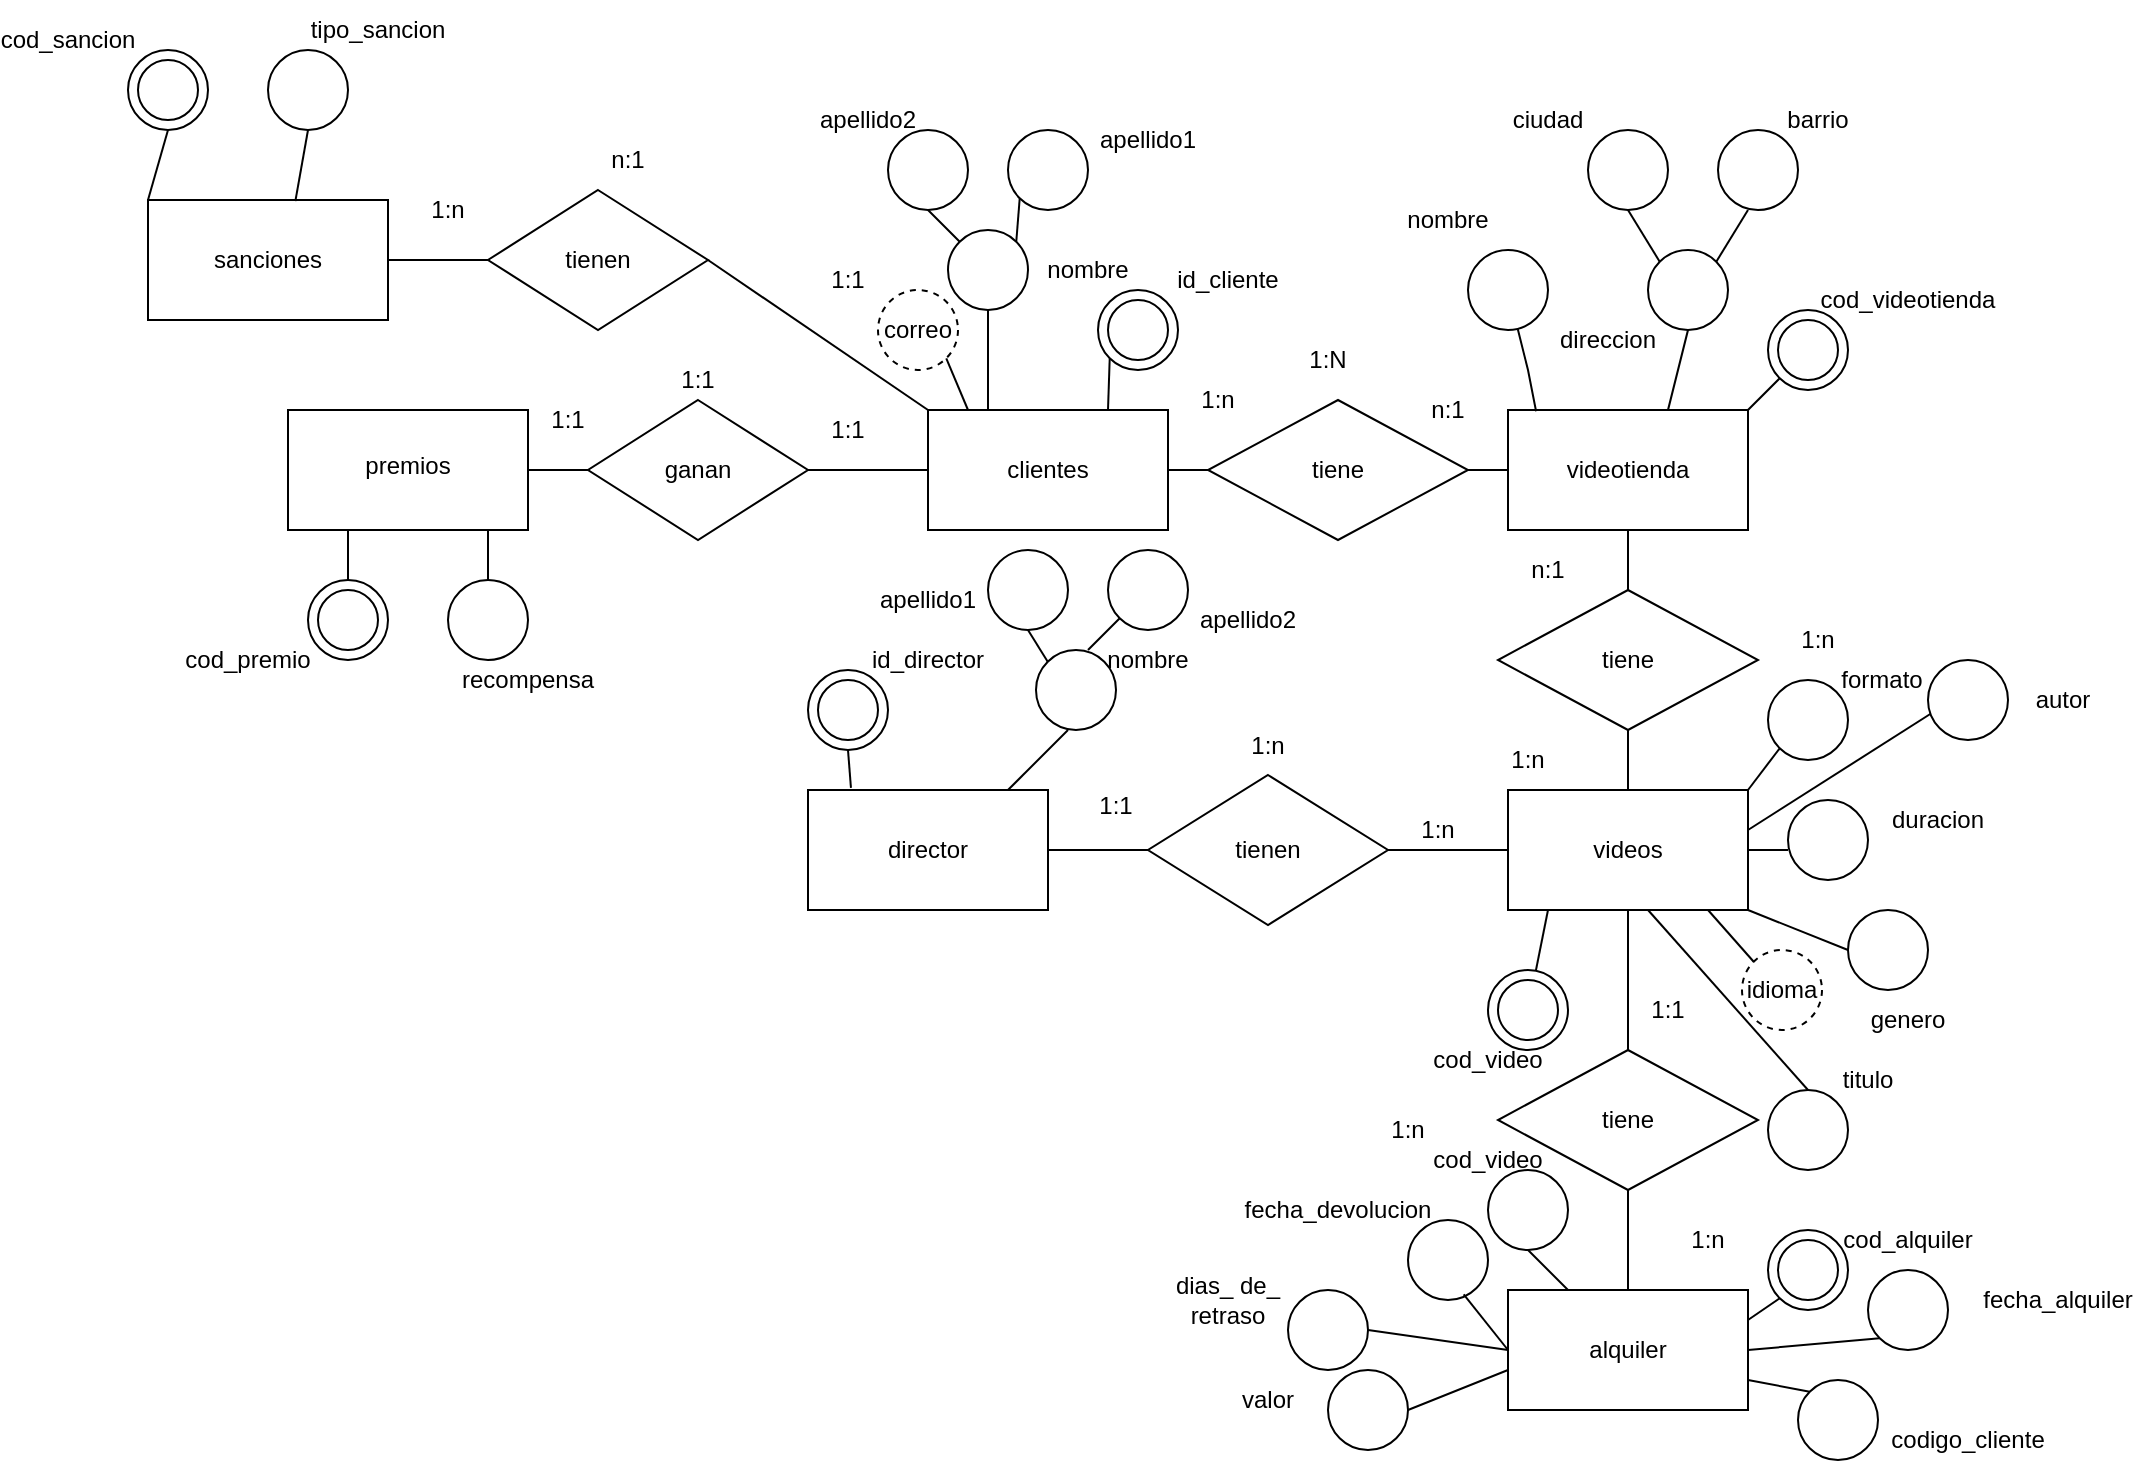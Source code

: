 <mxfile version="22.0.3" type="device">
  <diagram name="Página-1" id="fTMNvdUvspGTTnokr2T0">
    <mxGraphModel dx="2181" dy="1774" grid="1" gridSize="10" guides="1" tooltips="1" connect="1" arrows="1" fold="1" page="1" pageScale="1" pageWidth="827" pageHeight="1169" math="0" shadow="0">
      <root>
        <mxCell id="0" />
        <mxCell id="1" parent="0" />
        <mxCell id="gWQ9pFrVbMcTiNxRyh6u-1" value="" style="rounded=0;whiteSpace=wrap;html=1;" parent="1" vertex="1">
          <mxGeometry x="320" y="200" width="120" height="60" as="geometry" />
        </mxCell>
        <mxCell id="gWQ9pFrVbMcTiNxRyh6u-2" value="clientes" style="text;html=1;strokeColor=none;fillColor=none;align=center;verticalAlign=middle;whiteSpace=wrap;rounded=0;" parent="1" vertex="1">
          <mxGeometry x="350" y="215" width="60" height="30" as="geometry" />
        </mxCell>
        <mxCell id="gWQ9pFrVbMcTiNxRyh6u-3" value="" style="ellipse;whiteSpace=wrap;html=1;aspect=fixed;" parent="1" vertex="1">
          <mxGeometry x="330" y="110" width="40" height="40" as="geometry" />
        </mxCell>
        <mxCell id="gWQ9pFrVbMcTiNxRyh6u-4" value="" style="ellipse;whiteSpace=wrap;html=1;aspect=fixed;" parent="1" vertex="1">
          <mxGeometry x="300" y="60" width="40" height="40" as="geometry" />
        </mxCell>
        <mxCell id="gWQ9pFrVbMcTiNxRyh6u-5" value="" style="ellipse;whiteSpace=wrap;html=1;aspect=fixed;" parent="1" vertex="1">
          <mxGeometry x="360" y="60" width="40" height="40" as="geometry" />
        </mxCell>
        <mxCell id="gWQ9pFrVbMcTiNxRyh6u-6" value="" style="endArrow=none;html=1;rounded=0;entryX=0.25;entryY=0;entryDx=0;entryDy=0;" parent="1" target="gWQ9pFrVbMcTiNxRyh6u-1" edge="1">
          <mxGeometry width="50" height="50" relative="1" as="geometry">
            <mxPoint x="350" y="150" as="sourcePoint" />
            <mxPoint x="270" y="110" as="targetPoint" />
          </mxGeometry>
        </mxCell>
        <mxCell id="gWQ9pFrVbMcTiNxRyh6u-7" value="" style="endArrow=none;html=1;rounded=0;entryX=0.5;entryY=1;entryDx=0;entryDy=0;exitX=0;exitY=0;exitDx=0;exitDy=0;" parent="1" source="gWQ9pFrVbMcTiNxRyh6u-3" target="gWQ9pFrVbMcTiNxRyh6u-4" edge="1">
          <mxGeometry width="50" height="50" relative="1" as="geometry">
            <mxPoint x="190" y="230" as="sourcePoint" />
            <mxPoint x="240" y="180" as="targetPoint" />
            <Array as="points">
              <mxPoint x="330" y="110" />
            </Array>
          </mxGeometry>
        </mxCell>
        <mxCell id="gWQ9pFrVbMcTiNxRyh6u-8" value="" style="endArrow=none;html=1;rounded=0;exitX=1;exitY=0;exitDx=0;exitDy=0;entryX=0;entryY=1;entryDx=0;entryDy=0;" parent="1" source="gWQ9pFrVbMcTiNxRyh6u-3" target="gWQ9pFrVbMcTiNxRyh6u-5" edge="1">
          <mxGeometry width="50" height="50" relative="1" as="geometry">
            <mxPoint x="410" y="110" as="sourcePoint" />
            <mxPoint x="460" y="60" as="targetPoint" />
          </mxGeometry>
        </mxCell>
        <mxCell id="gWQ9pFrVbMcTiNxRyh6u-11" value="nombre" style="text;html=1;strokeColor=none;fillColor=none;align=center;verticalAlign=middle;whiteSpace=wrap;rounded=0;" parent="1" vertex="1">
          <mxGeometry x="370" y="115" width="60" height="30" as="geometry" />
        </mxCell>
        <mxCell id="gWQ9pFrVbMcTiNxRyh6u-12" value="apellido1" style="text;html=1;strokeColor=none;fillColor=none;align=center;verticalAlign=middle;whiteSpace=wrap;rounded=0;" parent="1" vertex="1">
          <mxGeometry x="400" y="50" width="60" height="30" as="geometry" />
        </mxCell>
        <mxCell id="gWQ9pFrVbMcTiNxRyh6u-13" value="apellido2" style="text;html=1;strokeColor=none;fillColor=none;align=center;verticalAlign=middle;whiteSpace=wrap;rounded=0;" parent="1" vertex="1">
          <mxGeometry x="260" y="40" width="60" height="30" as="geometry" />
        </mxCell>
        <mxCell id="gWQ9pFrVbMcTiNxRyh6u-14" value="" style="rounded=0;whiteSpace=wrap;html=1;" parent="1" vertex="1">
          <mxGeometry x="610" y="200" width="120" height="60" as="geometry" />
        </mxCell>
        <mxCell id="gWQ9pFrVbMcTiNxRyh6u-15" value="videotienda" style="text;html=1;strokeColor=none;fillColor=none;align=center;verticalAlign=middle;whiteSpace=wrap;rounded=0;" parent="1" vertex="1">
          <mxGeometry x="640" y="215" width="60" height="30" as="geometry" />
        </mxCell>
        <mxCell id="gWQ9pFrVbMcTiNxRyh6u-16" value="" style="endArrow=none;html=1;rounded=0;entryX=0;entryY=0.5;entryDx=0;entryDy=0;" parent="1" target="gWQ9pFrVbMcTiNxRyh6u-14" edge="1">
          <mxGeometry width="50" height="50" relative="1" as="geometry">
            <mxPoint x="560" y="230" as="sourcePoint" />
            <mxPoint x="520" y="200" as="targetPoint" />
            <Array as="points">
              <mxPoint x="610" y="230" />
            </Array>
          </mxGeometry>
        </mxCell>
        <mxCell id="gWQ9pFrVbMcTiNxRyh6u-18" value="" style="ellipse;whiteSpace=wrap;html=1;aspect=fixed;" parent="1" vertex="1">
          <mxGeometry x="590" y="120" width="40" height="40" as="geometry" />
        </mxCell>
        <mxCell id="gWQ9pFrVbMcTiNxRyh6u-19" value="nombre" style="text;html=1;strokeColor=none;fillColor=none;align=center;verticalAlign=middle;whiteSpace=wrap;rounded=0;" parent="1" vertex="1">
          <mxGeometry x="550" y="90" width="60" height="30" as="geometry" />
        </mxCell>
        <mxCell id="gWQ9pFrVbMcTiNxRyh6u-20" value="" style="endArrow=none;html=1;rounded=0;exitX=0.117;exitY=0.01;exitDx=0;exitDy=0;exitPerimeter=0;" parent="1" source="gWQ9pFrVbMcTiNxRyh6u-14" target="gWQ9pFrVbMcTiNxRyh6u-18" edge="1">
          <mxGeometry width="50" height="50" relative="1" as="geometry">
            <mxPoint x="550" y="200" as="sourcePoint" />
            <mxPoint x="550" y="170" as="targetPoint" />
            <Array as="points">
              <mxPoint x="620" y="180" />
            </Array>
          </mxGeometry>
        </mxCell>
        <mxCell id="gWQ9pFrVbMcTiNxRyh6u-21" value="" style="ellipse;whiteSpace=wrap;html=1;aspect=fixed;" parent="1" vertex="1">
          <mxGeometry x="680" y="120" width="40" height="40" as="geometry" />
        </mxCell>
        <mxCell id="gWQ9pFrVbMcTiNxRyh6u-59" value="" style="ellipse;whiteSpace=wrap;html=1;aspect=fixed;" parent="1" vertex="1">
          <mxGeometry x="715" y="60" width="40" height="40" as="geometry" />
        </mxCell>
        <mxCell id="gWQ9pFrVbMcTiNxRyh6u-60" value="" style="ellipse;whiteSpace=wrap;html=1;aspect=fixed;" parent="1" vertex="1">
          <mxGeometry x="650" y="60" width="40" height="40" as="geometry" />
        </mxCell>
        <mxCell id="gWQ9pFrVbMcTiNxRyh6u-62" value="" style="endArrow=none;html=1;rounded=0;entryX=0.5;entryY=1;entryDx=0;entryDy=0;" parent="1" target="gWQ9pFrVbMcTiNxRyh6u-21" edge="1">
          <mxGeometry width="50" height="50" relative="1" as="geometry">
            <mxPoint x="690" y="200" as="sourcePoint" />
            <mxPoint x="670" y="150" as="targetPoint" />
            <Array as="points">
              <mxPoint x="690" y="200" />
            </Array>
          </mxGeometry>
        </mxCell>
        <mxCell id="gWQ9pFrVbMcTiNxRyh6u-66" value="" style="endArrow=none;html=1;rounded=0;entryX=0.375;entryY=1;entryDx=0;entryDy=0;exitX=1;exitY=0;exitDx=0;exitDy=0;entryPerimeter=0;" parent="1" source="gWQ9pFrVbMcTiNxRyh6u-21" target="gWQ9pFrVbMcTiNxRyh6u-59" edge="1">
          <mxGeometry width="50" height="50" relative="1" as="geometry">
            <mxPoint x="630" y="140" as="sourcePoint" />
            <mxPoint x="680" y="90" as="targetPoint" />
          </mxGeometry>
        </mxCell>
        <mxCell id="gWQ9pFrVbMcTiNxRyh6u-72" value="direccion" style="text;html=1;strokeColor=none;fillColor=none;align=center;verticalAlign=middle;whiteSpace=wrap;rounded=0;" parent="1" vertex="1">
          <mxGeometry x="630" y="150" width="60" height="30" as="geometry" />
        </mxCell>
        <mxCell id="gWQ9pFrVbMcTiNxRyh6u-73" value="barrio" style="text;html=1;strokeColor=none;fillColor=none;align=center;verticalAlign=middle;whiteSpace=wrap;rounded=0;" parent="1" vertex="1">
          <mxGeometry x="735" y="40" width="60" height="30" as="geometry" />
        </mxCell>
        <mxCell id="gWQ9pFrVbMcTiNxRyh6u-74" value="ciudad" style="text;html=1;strokeColor=none;fillColor=none;align=center;verticalAlign=middle;whiteSpace=wrap;rounded=0;" parent="1" vertex="1">
          <mxGeometry x="600" y="40" width="60" height="30" as="geometry" />
        </mxCell>
        <mxCell id="gWQ9pFrVbMcTiNxRyh6u-75" value="" style="rhombus;whiteSpace=wrap;html=1;" parent="1" vertex="1">
          <mxGeometry x="605" y="290" width="130" height="70" as="geometry" />
        </mxCell>
        <mxCell id="gWQ9pFrVbMcTiNxRyh6u-76" value="" style="rhombus;whiteSpace=wrap;html=1;" parent="1" vertex="1">
          <mxGeometry x="460" y="195" width="130" height="70" as="geometry" />
        </mxCell>
        <mxCell id="gWQ9pFrVbMcTiNxRyh6u-77" value="" style="endArrow=none;html=1;rounded=0;exitX=1;exitY=0.5;exitDx=0;exitDy=0;" parent="1" source="gWQ9pFrVbMcTiNxRyh6u-1" edge="1">
          <mxGeometry width="50" height="50" relative="1" as="geometry">
            <mxPoint x="410" y="280" as="sourcePoint" />
            <mxPoint x="460" y="230" as="targetPoint" />
          </mxGeometry>
        </mxCell>
        <mxCell id="gWQ9pFrVbMcTiNxRyh6u-78" value="tiene" style="text;html=1;strokeColor=none;fillColor=none;align=center;verticalAlign=middle;whiteSpace=wrap;rounded=0;" parent="1" vertex="1">
          <mxGeometry x="495" y="215" width="60" height="30" as="geometry" />
        </mxCell>
        <mxCell id="gWQ9pFrVbMcTiNxRyh6u-79" value="" style="endArrow=none;html=1;rounded=0;entryX=0.5;entryY=1;entryDx=0;entryDy=0;exitX=0.5;exitY=0;exitDx=0;exitDy=0;" parent="1" source="gWQ9pFrVbMcTiNxRyh6u-75" target="gWQ9pFrVbMcTiNxRyh6u-14" edge="1">
          <mxGeometry width="50" height="50" relative="1" as="geometry">
            <mxPoint x="600" y="310" as="sourcePoint" />
            <mxPoint x="650" y="260" as="targetPoint" />
          </mxGeometry>
        </mxCell>
        <mxCell id="gWQ9pFrVbMcTiNxRyh6u-80" value="tiene" style="text;html=1;strokeColor=none;fillColor=none;align=center;verticalAlign=middle;whiteSpace=wrap;rounded=0;" parent="1" vertex="1">
          <mxGeometry x="640" y="310" width="60" height="30" as="geometry" />
        </mxCell>
        <mxCell id="gWQ9pFrVbMcTiNxRyh6u-81" value="" style="rounded=0;whiteSpace=wrap;html=1;" parent="1" vertex="1">
          <mxGeometry x="610" y="390" width="120" height="60" as="geometry" />
        </mxCell>
        <mxCell id="gWQ9pFrVbMcTiNxRyh6u-82" value="" style="endArrow=none;html=1;rounded=0;exitX=0.5;exitY=0;exitDx=0;exitDy=0;" parent="1" source="gWQ9pFrVbMcTiNxRyh6u-81" edge="1">
          <mxGeometry width="50" height="50" relative="1" as="geometry">
            <mxPoint x="620" y="410" as="sourcePoint" />
            <mxPoint x="670" y="360" as="targetPoint" />
          </mxGeometry>
        </mxCell>
        <mxCell id="gWQ9pFrVbMcTiNxRyh6u-83" value="videos" style="text;html=1;strokeColor=none;fillColor=none;align=center;verticalAlign=middle;whiteSpace=wrap;rounded=0;" parent="1" vertex="1">
          <mxGeometry x="640" y="405" width="60" height="30" as="geometry" />
        </mxCell>
        <mxCell id="gWQ9pFrVbMcTiNxRyh6u-84" value="" style="ellipse;whiteSpace=wrap;html=1;aspect=fixed;" parent="1" vertex="1">
          <mxGeometry x="600" y="480" width="40" height="40" as="geometry" />
        </mxCell>
        <mxCell id="gWQ9pFrVbMcTiNxRyh6u-85" value="" style="endArrow=none;html=1;rounded=0;" parent="1" source="gWQ9pFrVbMcTiNxRyh6u-84" edge="1">
          <mxGeometry width="50" height="50" relative="1" as="geometry">
            <mxPoint x="580" y="500" as="sourcePoint" />
            <mxPoint x="630" y="450" as="targetPoint" />
          </mxGeometry>
        </mxCell>
        <mxCell id="gWQ9pFrVbMcTiNxRyh6u-86" value="" style="ellipse;whiteSpace=wrap;html=1;aspect=fixed;" parent="1" vertex="1">
          <mxGeometry x="605" y="485" width="30" height="30" as="geometry" />
        </mxCell>
        <mxCell id="gWQ9pFrVbMcTiNxRyh6u-87" value="cod_video" style="text;html=1;strokeColor=none;fillColor=none;align=center;verticalAlign=middle;whiteSpace=wrap;rounded=0;" parent="1" vertex="1">
          <mxGeometry x="570" y="510" width="60" height="30" as="geometry" />
        </mxCell>
        <mxCell id="gWQ9pFrVbMcTiNxRyh6u-88" value="" style="ellipse;whiteSpace=wrap;html=1;aspect=fixed;" parent="1" vertex="1">
          <mxGeometry x="740" y="540" width="40" height="40" as="geometry" />
        </mxCell>
        <mxCell id="gWQ9pFrVbMcTiNxRyh6u-89" value="" style="endArrow=none;html=1;rounded=0;exitX=0.5;exitY=0;exitDx=0;exitDy=0;" parent="1" source="gWQ9pFrVbMcTiNxRyh6u-88" edge="1">
          <mxGeometry width="50" height="50" relative="1" as="geometry">
            <mxPoint x="630" y="500" as="sourcePoint" />
            <mxPoint x="680" y="450" as="targetPoint" />
          </mxGeometry>
        </mxCell>
        <mxCell id="gWQ9pFrVbMcTiNxRyh6u-90" value="titulo" style="text;html=1;strokeColor=none;fillColor=none;align=center;verticalAlign=middle;whiteSpace=wrap;rounded=0;" parent="1" vertex="1">
          <mxGeometry x="760" y="520" width="60" height="30" as="geometry" />
        </mxCell>
        <mxCell id="gWQ9pFrVbMcTiNxRyh6u-92" value="idioma" style="ellipse;whiteSpace=wrap;html=1;align=center;dashed=1;" parent="1" vertex="1">
          <mxGeometry x="727" y="470" width="40" height="40" as="geometry" />
        </mxCell>
        <mxCell id="gWQ9pFrVbMcTiNxRyh6u-93" value="" style="endArrow=none;html=1;rounded=0;exitX=0;exitY=0;exitDx=0;exitDy=0;" parent="1" source="gWQ9pFrVbMcTiNxRyh6u-92" edge="1">
          <mxGeometry width="50" height="50" relative="1" as="geometry">
            <mxPoint x="660" y="500" as="sourcePoint" />
            <mxPoint x="710" y="450" as="targetPoint" />
          </mxGeometry>
        </mxCell>
        <mxCell id="gWQ9pFrVbMcTiNxRyh6u-94" value="" style="ellipse;whiteSpace=wrap;html=1;aspect=fixed;" parent="1" vertex="1">
          <mxGeometry x="750" y="395" width="40" height="40" as="geometry" />
        </mxCell>
        <mxCell id="gWQ9pFrVbMcTiNxRyh6u-95" value="" style="endArrow=none;html=1;rounded=0;exitX=1;exitY=0.5;exitDx=0;exitDy=0;" parent="1" source="gWQ9pFrVbMcTiNxRyh6u-81" edge="1">
          <mxGeometry width="50" height="50" relative="1" as="geometry">
            <mxPoint x="700" y="470" as="sourcePoint" />
            <mxPoint x="750" y="420" as="targetPoint" />
          </mxGeometry>
        </mxCell>
        <mxCell id="gWQ9pFrVbMcTiNxRyh6u-96" value="duracion" style="text;html=1;strokeColor=none;fillColor=none;align=center;verticalAlign=middle;whiteSpace=wrap;rounded=0;" parent="1" vertex="1">
          <mxGeometry x="795" y="390" width="60" height="30" as="geometry" />
        </mxCell>
        <mxCell id="gWQ9pFrVbMcTiNxRyh6u-97" value="" style="ellipse;whiteSpace=wrap;html=1;aspect=fixed;" parent="1" vertex="1">
          <mxGeometry x="780" y="450" width="40" height="40" as="geometry" />
        </mxCell>
        <mxCell id="gWQ9pFrVbMcTiNxRyh6u-98" value="" style="endArrow=none;html=1;rounded=0;exitX=1;exitY=1;exitDx=0;exitDy=0;" parent="1" source="gWQ9pFrVbMcTiNxRyh6u-81" edge="1">
          <mxGeometry width="50" height="50" relative="1" as="geometry">
            <mxPoint x="730" y="520" as="sourcePoint" />
            <mxPoint x="780" y="470" as="targetPoint" />
          </mxGeometry>
        </mxCell>
        <mxCell id="gWQ9pFrVbMcTiNxRyh6u-99" value="genero" style="text;html=1;strokeColor=none;fillColor=none;align=center;verticalAlign=middle;whiteSpace=wrap;rounded=0;" parent="1" vertex="1">
          <mxGeometry x="780" y="490" width="60" height="30" as="geometry" />
        </mxCell>
        <mxCell id="gWQ9pFrVbMcTiNxRyh6u-100" value="" style="ellipse;whiteSpace=wrap;html=1;aspect=fixed;" parent="1" vertex="1">
          <mxGeometry x="740" y="335" width="40" height="40" as="geometry" />
        </mxCell>
        <mxCell id="gWQ9pFrVbMcTiNxRyh6u-101" value="" style="endArrow=none;html=1;rounded=0;exitX=1;exitY=0;exitDx=0;exitDy=0;entryX=0;entryY=1;entryDx=0;entryDy=0;" parent="1" source="gWQ9pFrVbMcTiNxRyh6u-81" target="gWQ9pFrVbMcTiNxRyh6u-100" edge="1">
          <mxGeometry width="50" height="50" relative="1" as="geometry">
            <mxPoint x="700" y="420" as="sourcePoint" />
            <mxPoint x="750" y="370" as="targetPoint" />
          </mxGeometry>
        </mxCell>
        <mxCell id="gWQ9pFrVbMcTiNxRyh6u-102" value="formato" style="text;html=1;strokeColor=none;fillColor=none;align=center;verticalAlign=middle;whiteSpace=wrap;rounded=0;" parent="1" vertex="1">
          <mxGeometry x="767" y="320" width="60" height="30" as="geometry" />
        </mxCell>
        <mxCell id="gWQ9pFrVbMcTiNxRyh6u-104" value="" style="rhombus;whiteSpace=wrap;html=1;" parent="1" vertex="1">
          <mxGeometry x="605" y="520" width="130" height="70" as="geometry" />
        </mxCell>
        <mxCell id="gWQ9pFrVbMcTiNxRyh6u-105" value="" style="endArrow=none;html=1;rounded=0;exitX=0.5;exitY=0;exitDx=0;exitDy=0;" parent="1" source="gWQ9pFrVbMcTiNxRyh6u-104" edge="1">
          <mxGeometry width="50" height="50" relative="1" as="geometry">
            <mxPoint x="620" y="500" as="sourcePoint" />
            <mxPoint x="670" y="450" as="targetPoint" />
          </mxGeometry>
        </mxCell>
        <mxCell id="gWQ9pFrVbMcTiNxRyh6u-106" value="tiene" style="text;html=1;strokeColor=none;fillColor=none;align=center;verticalAlign=middle;whiteSpace=wrap;rounded=0;" parent="1" vertex="1">
          <mxGeometry x="640" y="540" width="60" height="30" as="geometry" />
        </mxCell>
        <mxCell id="gWQ9pFrVbMcTiNxRyh6u-107" value="" style="rounded=0;whiteSpace=wrap;html=1;" parent="1" vertex="1">
          <mxGeometry x="610" y="640" width="120" height="60" as="geometry" />
        </mxCell>
        <mxCell id="gWQ9pFrVbMcTiNxRyh6u-108" value="" style="endArrow=none;html=1;rounded=0;" parent="1" source="gWQ9pFrVbMcTiNxRyh6u-107" edge="1">
          <mxGeometry width="50" height="50" relative="1" as="geometry">
            <mxPoint x="620" y="640" as="sourcePoint" />
            <mxPoint x="670" y="590" as="targetPoint" />
          </mxGeometry>
        </mxCell>
        <mxCell id="gWQ9pFrVbMcTiNxRyh6u-109" value="alquiler" style="text;html=1;strokeColor=none;fillColor=none;align=center;verticalAlign=middle;whiteSpace=wrap;rounded=0;" parent="1" vertex="1">
          <mxGeometry x="640" y="655" width="60" height="30" as="geometry" />
        </mxCell>
        <mxCell id="gWQ9pFrVbMcTiNxRyh6u-110" value="" style="ellipse;whiteSpace=wrap;html=1;aspect=fixed;" parent="1" vertex="1">
          <mxGeometry x="740" y="610" width="40" height="40" as="geometry" />
        </mxCell>
        <mxCell id="gWQ9pFrVbMcTiNxRyh6u-111" value="" style="ellipse;whiteSpace=wrap;html=1;aspect=fixed;" parent="1" vertex="1">
          <mxGeometry x="745" y="615" width="30" height="30" as="geometry" />
        </mxCell>
        <mxCell id="gWQ9pFrVbMcTiNxRyh6u-112" value="" style="endArrow=none;html=1;rounded=0;exitX=1;exitY=0.25;exitDx=0;exitDy=0;entryX=0;entryY=1;entryDx=0;entryDy=0;" parent="1" source="gWQ9pFrVbMcTiNxRyh6u-107" target="gWQ9pFrVbMcTiNxRyh6u-110" edge="1">
          <mxGeometry width="50" height="50" relative="1" as="geometry">
            <mxPoint x="700" y="700" as="sourcePoint" />
            <mxPoint x="750" y="650" as="targetPoint" />
          </mxGeometry>
        </mxCell>
        <mxCell id="gWQ9pFrVbMcTiNxRyh6u-113" value="cod_alquiler&lt;br&gt;" style="text;html=1;strokeColor=none;fillColor=none;align=center;verticalAlign=middle;whiteSpace=wrap;rounded=0;" parent="1" vertex="1">
          <mxGeometry x="780" y="600" width="60" height="30" as="geometry" />
        </mxCell>
        <mxCell id="gWQ9pFrVbMcTiNxRyh6u-114" value="" style="ellipse;whiteSpace=wrap;html=1;aspect=fixed;" parent="1" vertex="1">
          <mxGeometry x="755" y="685" width="40" height="40" as="geometry" />
        </mxCell>
        <mxCell id="gWQ9pFrVbMcTiNxRyh6u-115" value="" style="endArrow=none;html=1;rounded=0;exitX=1;exitY=0.75;exitDx=0;exitDy=0;entryX=0;entryY=0;entryDx=0;entryDy=0;" parent="1" source="gWQ9pFrVbMcTiNxRyh6u-107" target="gWQ9pFrVbMcTiNxRyh6u-114" edge="1">
          <mxGeometry width="50" height="50" relative="1" as="geometry">
            <mxPoint x="710" y="740" as="sourcePoint" />
            <mxPoint x="760" y="690" as="targetPoint" />
          </mxGeometry>
        </mxCell>
        <mxCell id="gWQ9pFrVbMcTiNxRyh6u-116" value="codigo_cliente" style="text;html=1;strokeColor=none;fillColor=none;align=center;verticalAlign=middle;whiteSpace=wrap;rounded=0;" parent="1" vertex="1">
          <mxGeometry x="810" y="700" width="60" height="30" as="geometry" />
        </mxCell>
        <mxCell id="gWQ9pFrVbMcTiNxRyh6u-117" value="" style="ellipse;whiteSpace=wrap;html=1;aspect=fixed;" parent="1" vertex="1">
          <mxGeometry x="600" y="580" width="40" height="40" as="geometry" />
        </mxCell>
        <mxCell id="gWQ9pFrVbMcTiNxRyh6u-118" value="" style="endArrow=none;html=1;rounded=0;entryX=0.5;entryY=1;entryDx=0;entryDy=0;exitX=0.25;exitY=0;exitDx=0;exitDy=0;" parent="1" source="gWQ9pFrVbMcTiNxRyh6u-107" target="gWQ9pFrVbMcTiNxRyh6u-117" edge="1">
          <mxGeometry width="50" height="50" relative="1" as="geometry">
            <mxPoint x="580" y="670" as="sourcePoint" />
            <mxPoint x="630" y="620" as="targetPoint" />
          </mxGeometry>
        </mxCell>
        <mxCell id="gWQ9pFrVbMcTiNxRyh6u-119" value="cod_video" style="text;html=1;strokeColor=none;fillColor=none;align=center;verticalAlign=middle;whiteSpace=wrap;rounded=0;" parent="1" vertex="1">
          <mxGeometry x="570" y="560" width="60" height="30" as="geometry" />
        </mxCell>
        <mxCell id="gWQ9pFrVbMcTiNxRyh6u-120" value="" style="ellipse;whiteSpace=wrap;html=1;aspect=fixed;" parent="1" vertex="1">
          <mxGeometry x="790" y="630" width="40" height="40" as="geometry" />
        </mxCell>
        <mxCell id="gWQ9pFrVbMcTiNxRyh6u-121" value="" style="endArrow=none;html=1;rounded=0;exitX=1;exitY=0.5;exitDx=0;exitDy=0;entryX=0;entryY=1;entryDx=0;entryDy=0;" parent="1" source="gWQ9pFrVbMcTiNxRyh6u-107" target="gWQ9pFrVbMcTiNxRyh6u-120" edge="1">
          <mxGeometry width="50" height="50" relative="1" as="geometry">
            <mxPoint x="810" y="700" as="sourcePoint" />
            <mxPoint x="860" y="650" as="targetPoint" />
          </mxGeometry>
        </mxCell>
        <mxCell id="gWQ9pFrVbMcTiNxRyh6u-122" value="fecha_alquiler" style="text;html=1;strokeColor=none;fillColor=none;align=center;verticalAlign=middle;whiteSpace=wrap;rounded=0;" parent="1" vertex="1">
          <mxGeometry x="855" y="630" width="60" height="30" as="geometry" />
        </mxCell>
        <mxCell id="gWQ9pFrVbMcTiNxRyh6u-123" value="" style="ellipse;whiteSpace=wrap;html=1;aspect=fixed;" parent="1" vertex="1">
          <mxGeometry x="560" y="605" width="40" height="40" as="geometry" />
        </mxCell>
        <mxCell id="gWQ9pFrVbMcTiNxRyh6u-124" value="" style="endArrow=none;html=1;rounded=0;entryX=0;entryY=0.5;entryDx=0;entryDy=0;exitX=0.696;exitY=0.931;exitDx=0;exitDy=0;exitPerimeter=0;" parent="1" source="gWQ9pFrVbMcTiNxRyh6u-123" target="gWQ9pFrVbMcTiNxRyh6u-107" edge="1">
          <mxGeometry width="50" height="50" relative="1" as="geometry">
            <mxPoint x="580" y="640" as="sourcePoint" />
            <mxPoint x="720" y="720" as="targetPoint" />
          </mxGeometry>
        </mxCell>
        <mxCell id="gWQ9pFrVbMcTiNxRyh6u-125" value="fecha_devolucion" style="text;html=1;strokeColor=none;fillColor=none;align=center;verticalAlign=middle;whiteSpace=wrap;rounded=0;" parent="1" vertex="1">
          <mxGeometry x="495" y="585" width="60" height="30" as="geometry" />
        </mxCell>
        <mxCell id="gWQ9pFrVbMcTiNxRyh6u-127" value="" style="ellipse;whiteSpace=wrap;html=1;aspect=fixed;" parent="1" vertex="1">
          <mxGeometry x="500" y="640" width="40" height="40" as="geometry" />
        </mxCell>
        <mxCell id="gWQ9pFrVbMcTiNxRyh6u-128" value="" style="ellipse;whiteSpace=wrap;html=1;aspect=fixed;" parent="1" vertex="1">
          <mxGeometry x="520" y="680" width="40" height="40" as="geometry" />
        </mxCell>
        <mxCell id="gWQ9pFrVbMcTiNxRyh6u-129" value="" style="endArrow=none;html=1;rounded=0;exitX=1;exitY=0.5;exitDx=0;exitDy=0;" parent="1" source="gWQ9pFrVbMcTiNxRyh6u-127" edge="1">
          <mxGeometry width="50" height="50" relative="1" as="geometry">
            <mxPoint x="560" y="720" as="sourcePoint" />
            <mxPoint x="610" y="670" as="targetPoint" />
          </mxGeometry>
        </mxCell>
        <mxCell id="gWQ9pFrVbMcTiNxRyh6u-130" value="" style="endArrow=none;html=1;rounded=0;exitX=1;exitY=0.5;exitDx=0;exitDy=0;" parent="1" source="gWQ9pFrVbMcTiNxRyh6u-128" edge="1">
          <mxGeometry width="50" height="50" relative="1" as="geometry">
            <mxPoint x="560" y="730" as="sourcePoint" />
            <mxPoint x="610" y="680" as="targetPoint" />
          </mxGeometry>
        </mxCell>
        <mxCell id="gWQ9pFrVbMcTiNxRyh6u-131" value="dias_ de_ retraso" style="text;html=1;strokeColor=none;fillColor=none;align=center;verticalAlign=middle;whiteSpace=wrap;rounded=0;" parent="1" vertex="1">
          <mxGeometry x="440" y="630" width="60" height="30" as="geometry" />
        </mxCell>
        <mxCell id="gWQ9pFrVbMcTiNxRyh6u-132" value="valor" style="text;html=1;strokeColor=none;fillColor=none;align=center;verticalAlign=middle;whiteSpace=wrap;rounded=0;" parent="1" vertex="1">
          <mxGeometry x="460" y="680" width="60" height="30" as="geometry" />
        </mxCell>
        <mxCell id="gWQ9pFrVbMcTiNxRyh6u-133" value="" style="endArrow=none;html=1;rounded=0;" parent="1" edge="1">
          <mxGeometry width="50" height="50" relative="1" as="geometry">
            <mxPoint x="550" y="420" as="sourcePoint" />
            <mxPoint x="610" y="420" as="targetPoint" />
          </mxGeometry>
        </mxCell>
        <mxCell id="gWQ9pFrVbMcTiNxRyh6u-134" value="" style="rhombus;whiteSpace=wrap;html=1;" parent="1" vertex="1">
          <mxGeometry x="430" y="382.5" width="120" height="75" as="geometry" />
        </mxCell>
        <mxCell id="gWQ9pFrVbMcTiNxRyh6u-135" value="tienen" style="text;html=1;strokeColor=none;fillColor=none;align=center;verticalAlign=middle;whiteSpace=wrap;rounded=0;" parent="1" vertex="1">
          <mxGeometry x="460" y="405" width="60" height="30" as="geometry" />
        </mxCell>
        <mxCell id="gWQ9pFrVbMcTiNxRyh6u-136" value="" style="endArrow=none;html=1;rounded=0;" parent="1" edge="1">
          <mxGeometry width="50" height="50" relative="1" as="geometry">
            <mxPoint x="380" y="420" as="sourcePoint" />
            <mxPoint x="430" y="420" as="targetPoint" />
          </mxGeometry>
        </mxCell>
        <mxCell id="gWQ9pFrVbMcTiNxRyh6u-137" value="" style="rounded=0;whiteSpace=wrap;html=1;" parent="1" vertex="1">
          <mxGeometry x="260" y="390" width="120" height="60" as="geometry" />
        </mxCell>
        <mxCell id="gWQ9pFrVbMcTiNxRyh6u-138" value="director" style="text;html=1;strokeColor=none;fillColor=none;align=center;verticalAlign=middle;whiteSpace=wrap;rounded=0;" parent="1" vertex="1">
          <mxGeometry x="290" y="405" width="60" height="30" as="geometry" />
        </mxCell>
        <mxCell id="gWQ9pFrVbMcTiNxRyh6u-140" value="" style="ellipse;whiteSpace=wrap;html=1;aspect=fixed;" parent="1" vertex="1">
          <mxGeometry x="260" y="330" width="40" height="40" as="geometry" />
        </mxCell>
        <mxCell id="gWQ9pFrVbMcTiNxRyh6u-141" value="" style="endArrow=none;html=1;rounded=0;entryX=0.5;entryY=1;entryDx=0;entryDy=0;exitX=0.179;exitY=-0.018;exitDx=0;exitDy=0;exitPerimeter=0;" parent="1" source="gWQ9pFrVbMcTiNxRyh6u-137" target="gWQ9pFrVbMcTiNxRyh6u-140" edge="1">
          <mxGeometry width="50" height="50" relative="1" as="geometry">
            <mxPoint x="220" y="420" as="sourcePoint" />
            <mxPoint x="270" y="370" as="targetPoint" />
          </mxGeometry>
        </mxCell>
        <mxCell id="gWQ9pFrVbMcTiNxRyh6u-142" value="id_director" style="text;html=1;strokeColor=none;fillColor=none;align=center;verticalAlign=middle;whiteSpace=wrap;rounded=0;" parent="1" vertex="1">
          <mxGeometry x="290" y="310" width="60" height="30" as="geometry" />
        </mxCell>
        <mxCell id="gWQ9pFrVbMcTiNxRyh6u-143" value="" style="endArrow=none;html=1;rounded=0;" parent="1" edge="1">
          <mxGeometry width="50" height="50" relative="1" as="geometry">
            <mxPoint x="360" y="390" as="sourcePoint" />
            <mxPoint x="390" y="360" as="targetPoint" />
          </mxGeometry>
        </mxCell>
        <mxCell id="gWQ9pFrVbMcTiNxRyh6u-144" value="" style="ellipse;whiteSpace=wrap;html=1;aspect=fixed;" parent="1" vertex="1">
          <mxGeometry x="374" y="320" width="40" height="40" as="geometry" />
        </mxCell>
        <mxCell id="gWQ9pFrVbMcTiNxRyh6u-145" value="nombre" style="text;html=1;strokeColor=none;fillColor=none;align=center;verticalAlign=middle;whiteSpace=wrap;rounded=0;" parent="1" vertex="1">
          <mxGeometry x="400" y="310" width="60" height="30" as="geometry" />
        </mxCell>
        <mxCell id="gWQ9pFrVbMcTiNxRyh6u-146" value="" style="ellipse;whiteSpace=wrap;html=1;aspect=fixed;" parent="1" vertex="1">
          <mxGeometry x="350" y="270" width="40" height="40" as="geometry" />
        </mxCell>
        <mxCell id="gWQ9pFrVbMcTiNxRyh6u-147" value="" style="ellipse;whiteSpace=wrap;html=1;aspect=fixed;" parent="1" vertex="1">
          <mxGeometry x="410" y="270" width="40" height="40" as="geometry" />
        </mxCell>
        <mxCell id="gWQ9pFrVbMcTiNxRyh6u-148" value="" style="endArrow=none;html=1;rounded=0;entryX=0;entryY=1;entryDx=0;entryDy=0;" parent="1" target="gWQ9pFrVbMcTiNxRyh6u-147" edge="1">
          <mxGeometry width="50" height="50" relative="1" as="geometry">
            <mxPoint x="400" y="320" as="sourcePoint" />
            <mxPoint x="420" y="310" as="targetPoint" />
          </mxGeometry>
        </mxCell>
        <mxCell id="gWQ9pFrVbMcTiNxRyh6u-149" value="" style="endArrow=none;html=1;rounded=0;entryX=0;entryY=0;entryDx=0;entryDy=0;exitX=0.5;exitY=1;exitDx=0;exitDy=0;" parent="1" source="gWQ9pFrVbMcTiNxRyh6u-146" target="gWQ9pFrVbMcTiNxRyh6u-144" edge="1">
          <mxGeometry width="50" height="50" relative="1" as="geometry">
            <mxPoint x="250" y="340" as="sourcePoint" />
            <mxPoint x="300" y="290" as="targetPoint" />
          </mxGeometry>
        </mxCell>
        <mxCell id="gWQ9pFrVbMcTiNxRyh6u-150" value="apellido1" style="text;html=1;strokeColor=none;fillColor=none;align=center;verticalAlign=middle;whiteSpace=wrap;rounded=0;" parent="1" vertex="1">
          <mxGeometry x="290" y="280" width="60" height="30" as="geometry" />
        </mxCell>
        <mxCell id="gWQ9pFrVbMcTiNxRyh6u-151" value="apellido2" style="text;html=1;strokeColor=none;fillColor=none;align=center;verticalAlign=middle;whiteSpace=wrap;rounded=0;" parent="1" vertex="1">
          <mxGeometry x="450" y="290" width="60" height="30" as="geometry" />
        </mxCell>
        <mxCell id="gWQ9pFrVbMcTiNxRyh6u-152" value="" style="endArrow=none;html=1;rounded=0;entryX=0;entryY=0.5;entryDx=0;entryDy=0;" parent="1" target="gWQ9pFrVbMcTiNxRyh6u-1" edge="1">
          <mxGeometry width="50" height="50" relative="1" as="geometry">
            <mxPoint x="260" y="230" as="sourcePoint" />
            <mxPoint x="320" y="220" as="targetPoint" />
          </mxGeometry>
        </mxCell>
        <mxCell id="gWQ9pFrVbMcTiNxRyh6u-153" value="" style="rhombus;whiteSpace=wrap;html=1;" parent="1" vertex="1">
          <mxGeometry x="150" y="195" width="110" height="70" as="geometry" />
        </mxCell>
        <mxCell id="gWQ9pFrVbMcTiNxRyh6u-154" value="ganan" style="text;html=1;strokeColor=none;fillColor=none;align=center;verticalAlign=middle;whiteSpace=wrap;rounded=0;" parent="1" vertex="1">
          <mxGeometry x="175" y="215" width="60" height="30" as="geometry" />
        </mxCell>
        <mxCell id="gWQ9pFrVbMcTiNxRyh6u-155" value="" style="rounded=0;whiteSpace=wrap;html=1;" parent="1" vertex="1">
          <mxGeometry y="200" width="120" height="60" as="geometry" />
        </mxCell>
        <mxCell id="gWQ9pFrVbMcTiNxRyh6u-156" value="" style="endArrow=none;html=1;rounded=0;exitX=1;exitY=0.5;exitDx=0;exitDy=0;" parent="1" source="gWQ9pFrVbMcTiNxRyh6u-155" edge="1">
          <mxGeometry width="50" height="50" relative="1" as="geometry">
            <mxPoint x="100" y="280" as="sourcePoint" />
            <mxPoint x="150" y="230" as="targetPoint" />
          </mxGeometry>
        </mxCell>
        <mxCell id="gWQ9pFrVbMcTiNxRyh6u-157" value="premios" style="text;html=1;strokeColor=none;fillColor=none;align=center;verticalAlign=middle;whiteSpace=wrap;rounded=0;" parent="1" vertex="1">
          <mxGeometry x="30" y="210" width="60" height="35" as="geometry" />
        </mxCell>
        <mxCell id="gWQ9pFrVbMcTiNxRyh6u-158" value="" style="ellipse;whiteSpace=wrap;html=1;aspect=fixed;" parent="1" vertex="1">
          <mxGeometry x="10" y="285" width="40" height="40" as="geometry" />
        </mxCell>
        <mxCell id="gWQ9pFrVbMcTiNxRyh6u-159" value="" style="ellipse;whiteSpace=wrap;html=1;aspect=fixed;" parent="1" vertex="1">
          <mxGeometry x="80" y="285" width="40" height="40" as="geometry" />
        </mxCell>
        <mxCell id="gWQ9pFrVbMcTiNxRyh6u-160" value="" style="endArrow=none;html=1;rounded=0;exitX=0.5;exitY=0;exitDx=0;exitDy=0;" parent="1" source="gWQ9pFrVbMcTiNxRyh6u-158" edge="1">
          <mxGeometry width="50" height="50" relative="1" as="geometry">
            <mxPoint x="-20" y="310" as="sourcePoint" />
            <mxPoint x="30" y="260" as="targetPoint" />
          </mxGeometry>
        </mxCell>
        <mxCell id="gWQ9pFrVbMcTiNxRyh6u-161" value="" style="endArrow=none;html=1;rounded=0;" parent="1" source="gWQ9pFrVbMcTiNxRyh6u-159" edge="1">
          <mxGeometry width="50" height="50" relative="1" as="geometry">
            <mxPoint x="50" y="310" as="sourcePoint" />
            <mxPoint x="100" y="260" as="targetPoint" />
          </mxGeometry>
        </mxCell>
        <mxCell id="gWQ9pFrVbMcTiNxRyh6u-162" value="cod_premio" style="text;html=1;strokeColor=none;fillColor=none;align=center;verticalAlign=middle;whiteSpace=wrap;rounded=0;" parent="1" vertex="1">
          <mxGeometry x="-50" y="310" width="60" height="30" as="geometry" />
        </mxCell>
        <mxCell id="gWQ9pFrVbMcTiNxRyh6u-163" value="recompensa" style="text;html=1;strokeColor=none;fillColor=none;align=center;verticalAlign=middle;whiteSpace=wrap;rounded=0;" parent="1" vertex="1">
          <mxGeometry x="90" y="320" width="60" height="30" as="geometry" />
        </mxCell>
        <mxCell id="gWQ9pFrVbMcTiNxRyh6u-164" value="" style="endArrow=none;html=1;rounded=0;exitX=1;exitY=0.5;exitDx=0;exitDy=0;" parent="1" source="gWQ9pFrVbMcTiNxRyh6u-165" edge="1">
          <mxGeometry width="50" height="50" relative="1" as="geometry">
            <mxPoint x="210" y="130" as="sourcePoint" />
            <mxPoint x="320" y="200" as="targetPoint" />
          </mxGeometry>
        </mxCell>
        <mxCell id="gWQ9pFrVbMcTiNxRyh6u-165" value="" style="rhombus;whiteSpace=wrap;html=1;" parent="1" vertex="1">
          <mxGeometry x="100" y="90" width="110" height="70" as="geometry" />
        </mxCell>
        <mxCell id="gWQ9pFrVbMcTiNxRyh6u-166" value="tienen" style="text;html=1;strokeColor=none;fillColor=none;align=center;verticalAlign=middle;whiteSpace=wrap;rounded=0;" parent="1" vertex="1">
          <mxGeometry x="125" y="110" width="60" height="30" as="geometry" />
        </mxCell>
        <mxCell id="gWQ9pFrVbMcTiNxRyh6u-169" value="" style="endArrow=none;html=1;rounded=0;entryX=0;entryY=0.5;entryDx=0;entryDy=0;" parent="1" target="gWQ9pFrVbMcTiNxRyh6u-165" edge="1">
          <mxGeometry width="50" height="50" relative="1" as="geometry">
            <mxPoint x="50" y="125" as="sourcePoint" />
            <mxPoint x="90" y="120" as="targetPoint" />
          </mxGeometry>
        </mxCell>
        <mxCell id="gWQ9pFrVbMcTiNxRyh6u-170" value="" style="rounded=0;whiteSpace=wrap;html=1;" parent="1" vertex="1">
          <mxGeometry x="-70" y="95" width="120" height="60" as="geometry" />
        </mxCell>
        <mxCell id="gWQ9pFrVbMcTiNxRyh6u-171" value="sanciones" style="text;html=1;strokeColor=none;fillColor=none;align=center;verticalAlign=middle;whiteSpace=wrap;rounded=0;" parent="1" vertex="1">
          <mxGeometry x="-40" y="110" width="60" height="30" as="geometry" />
        </mxCell>
        <mxCell id="gWQ9pFrVbMcTiNxRyh6u-172" value="" style="ellipse;whiteSpace=wrap;html=1;aspect=fixed;" parent="1" vertex="1">
          <mxGeometry x="-80" y="20" width="40" height="40" as="geometry" />
        </mxCell>
        <mxCell id="gWQ9pFrVbMcTiNxRyh6u-173" value="" style="endArrow=none;html=1;rounded=0;entryX=0.5;entryY=1;entryDx=0;entryDy=0;exitX=0;exitY=0;exitDx=0;exitDy=0;" parent="1" source="gWQ9pFrVbMcTiNxRyh6u-170" target="gWQ9pFrVbMcTiNxRyh6u-172" edge="1">
          <mxGeometry width="50" height="50" relative="1" as="geometry">
            <mxPoint x="-150" y="140" as="sourcePoint" />
            <mxPoint x="-100" y="90" as="targetPoint" />
          </mxGeometry>
        </mxCell>
        <mxCell id="gWQ9pFrVbMcTiNxRyh6u-174" value="" style="ellipse;whiteSpace=wrap;html=1;aspect=fixed;" parent="1" vertex="1">
          <mxGeometry x="-10" y="20" width="40" height="40" as="geometry" />
        </mxCell>
        <mxCell id="gWQ9pFrVbMcTiNxRyh6u-175" value="" style="endArrow=none;html=1;rounded=0;entryX=0.5;entryY=1;entryDx=0;entryDy=0;exitX=0.614;exitY=0.01;exitDx=0;exitDy=0;exitPerimeter=0;" parent="1" source="gWQ9pFrVbMcTiNxRyh6u-170" target="gWQ9pFrVbMcTiNxRyh6u-174" edge="1">
          <mxGeometry width="50" height="50" relative="1" as="geometry">
            <mxPoint x="-30" y="110" as="sourcePoint" />
            <mxPoint x="20" y="60" as="targetPoint" />
          </mxGeometry>
        </mxCell>
        <mxCell id="gWQ9pFrVbMcTiNxRyh6u-176" value="cod_sancion" style="text;html=1;strokeColor=none;fillColor=none;align=center;verticalAlign=middle;whiteSpace=wrap;rounded=0;" parent="1" vertex="1">
          <mxGeometry x="-140" width="60" height="30" as="geometry" />
        </mxCell>
        <mxCell id="gWQ9pFrVbMcTiNxRyh6u-177" value="tipo_sancion" style="text;html=1;strokeColor=none;fillColor=none;align=center;verticalAlign=middle;whiteSpace=wrap;rounded=0;" parent="1" vertex="1">
          <mxGeometry x="15" y="-5" width="60" height="30" as="geometry" />
        </mxCell>
        <mxCell id="gWQ9pFrVbMcTiNxRyh6u-178" value="" style="endArrow=none;html=1;rounded=0;" parent="1" edge="1">
          <mxGeometry width="50" height="50" relative="1" as="geometry">
            <mxPoint x="730" y="410" as="sourcePoint" />
            <mxPoint x="840" y="340" as="targetPoint" />
          </mxGeometry>
        </mxCell>
        <mxCell id="gWQ9pFrVbMcTiNxRyh6u-179" value="" style="ellipse;whiteSpace=wrap;html=1;aspect=fixed;" parent="1" vertex="1">
          <mxGeometry x="820" y="325" width="40" height="40" as="geometry" />
        </mxCell>
        <mxCell id="gWQ9pFrVbMcTiNxRyh6u-180" value="autor" style="text;html=1;strokeColor=none;fillColor=none;align=center;verticalAlign=middle;whiteSpace=wrap;rounded=0;" parent="1" vertex="1">
          <mxGeometry x="860" y="330" width="55" height="30" as="geometry" />
        </mxCell>
        <mxCell id="gWQ9pFrVbMcTiNxRyh6u-182" value="n:1" style="text;html=1;strokeColor=none;fillColor=none;align=center;verticalAlign=middle;whiteSpace=wrap;rounded=0;" parent="1" vertex="1">
          <mxGeometry x="550" y="185" width="60" height="30" as="geometry" />
        </mxCell>
        <mxCell id="gWQ9pFrVbMcTiNxRyh6u-183" value="1:n" style="text;html=1;strokeColor=none;fillColor=none;align=center;verticalAlign=middle;whiteSpace=wrap;rounded=0;" parent="1" vertex="1">
          <mxGeometry x="435" y="180" width="60" height="30" as="geometry" />
        </mxCell>
        <mxCell id="gWQ9pFrVbMcTiNxRyh6u-184" value="1:N" style="text;html=1;strokeColor=none;fillColor=none;align=center;verticalAlign=middle;whiteSpace=wrap;rounded=0;" parent="1" vertex="1">
          <mxGeometry x="490" y="160" width="60" height="30" as="geometry" />
        </mxCell>
        <mxCell id="gWQ9pFrVbMcTiNxRyh6u-186" value="1:1" style="text;html=1;strokeColor=none;fillColor=none;align=center;verticalAlign=middle;whiteSpace=wrap;rounded=0;" parent="1" vertex="1">
          <mxGeometry x="250" y="195" width="60" height="30" as="geometry" />
        </mxCell>
        <mxCell id="gWQ9pFrVbMcTiNxRyh6u-187" value="1:1" style="text;html=1;strokeColor=none;fillColor=none;align=center;verticalAlign=middle;whiteSpace=wrap;rounded=0;" parent="1" vertex="1">
          <mxGeometry x="110" y="190" width="60" height="30" as="geometry" />
        </mxCell>
        <mxCell id="gWQ9pFrVbMcTiNxRyh6u-188" value="1:1" style="text;html=1;strokeColor=none;fillColor=none;align=center;verticalAlign=middle;whiteSpace=wrap;rounded=0;" parent="1" vertex="1">
          <mxGeometry x="175" y="170" width="60" height="30" as="geometry" />
        </mxCell>
        <mxCell id="gWQ9pFrVbMcTiNxRyh6u-189" value="1:1" style="text;html=1;strokeColor=none;fillColor=none;align=center;verticalAlign=middle;whiteSpace=wrap;rounded=0;" parent="1" vertex="1">
          <mxGeometry x="250" y="120" width="60" height="30" as="geometry" />
        </mxCell>
        <mxCell id="gWQ9pFrVbMcTiNxRyh6u-190" value="1:n" style="text;html=1;strokeColor=none;fillColor=none;align=center;verticalAlign=middle;whiteSpace=wrap;rounded=0;" parent="1" vertex="1">
          <mxGeometry x="50" y="85" width="60" height="30" as="geometry" />
        </mxCell>
        <mxCell id="gWQ9pFrVbMcTiNxRyh6u-191" value="n:1" style="text;html=1;strokeColor=none;fillColor=none;align=center;verticalAlign=middle;whiteSpace=wrap;rounded=0;" parent="1" vertex="1">
          <mxGeometry x="140" y="60" width="60" height="30" as="geometry" />
        </mxCell>
        <mxCell id="gWQ9pFrVbMcTiNxRyh6u-192" value="n:1" style="text;html=1;strokeColor=none;fillColor=none;align=center;verticalAlign=middle;whiteSpace=wrap;rounded=0;" parent="1" vertex="1">
          <mxGeometry x="600" y="265" width="60" height="30" as="geometry" />
        </mxCell>
        <mxCell id="gWQ9pFrVbMcTiNxRyh6u-193" value="1:n" style="text;html=1;strokeColor=none;fillColor=none;align=center;verticalAlign=middle;whiteSpace=wrap;rounded=0;" parent="1" vertex="1">
          <mxGeometry x="590" y="360" width="60" height="30" as="geometry" />
        </mxCell>
        <mxCell id="gWQ9pFrVbMcTiNxRyh6u-194" value="1:n" style="text;html=1;strokeColor=none;fillColor=none;align=center;verticalAlign=middle;whiteSpace=wrap;rounded=0;" parent="1" vertex="1">
          <mxGeometry x="735" y="300" width="60" height="30" as="geometry" />
        </mxCell>
        <mxCell id="gWQ9pFrVbMcTiNxRyh6u-195" value="1:n" style="text;html=1;strokeColor=none;fillColor=none;align=center;verticalAlign=middle;whiteSpace=wrap;rounded=0;" parent="1" vertex="1">
          <mxGeometry x="545" y="395" width="60" height="30" as="geometry" />
        </mxCell>
        <mxCell id="gWQ9pFrVbMcTiNxRyh6u-196" value="1:1" style="text;html=1;strokeColor=none;fillColor=none;align=center;verticalAlign=middle;whiteSpace=wrap;rounded=0;" parent="1" vertex="1">
          <mxGeometry x="384" y="383" width="60" height="30" as="geometry" />
        </mxCell>
        <mxCell id="gWQ9pFrVbMcTiNxRyh6u-197" value="1:n" style="text;html=1;strokeColor=none;fillColor=none;align=center;verticalAlign=middle;whiteSpace=wrap;rounded=0;" parent="1" vertex="1">
          <mxGeometry x="460" y="353" width="60" height="30" as="geometry" />
        </mxCell>
        <mxCell id="gWQ9pFrVbMcTiNxRyh6u-198" value="1:1" style="text;html=1;strokeColor=none;fillColor=none;align=center;verticalAlign=middle;whiteSpace=wrap;rounded=0;" parent="1" vertex="1">
          <mxGeometry x="660" y="485" width="60" height="30" as="geometry" />
        </mxCell>
        <mxCell id="gWQ9pFrVbMcTiNxRyh6u-201" value="1:n" style="text;html=1;strokeColor=none;fillColor=none;align=center;verticalAlign=middle;whiteSpace=wrap;rounded=0;" parent="1" vertex="1">
          <mxGeometry x="680" y="600" width="60" height="30" as="geometry" />
        </mxCell>
        <mxCell id="gWQ9pFrVbMcTiNxRyh6u-202" value="1:n" style="text;html=1;strokeColor=none;fillColor=none;align=center;verticalAlign=middle;whiteSpace=wrap;rounded=0;" parent="1" vertex="1">
          <mxGeometry x="530" y="545" width="60" height="30" as="geometry" />
        </mxCell>
        <mxCell id="gWQ9pFrVbMcTiNxRyh6u-205" value="" style="ellipse;whiteSpace=wrap;html=1;aspect=fixed;" parent="1" vertex="1">
          <mxGeometry x="740" y="150" width="40" height="40" as="geometry" />
        </mxCell>
        <mxCell id="gWQ9pFrVbMcTiNxRyh6u-206" value="" style="ellipse;whiteSpace=wrap;html=1;aspect=fixed;" parent="1" vertex="1">
          <mxGeometry x="745" y="155" width="30" height="30" as="geometry" />
        </mxCell>
        <mxCell id="gWQ9pFrVbMcTiNxRyh6u-207" value="" style="endArrow=none;html=1;rounded=0;exitX=1;exitY=0;exitDx=0;exitDy=0;entryX=0;entryY=1;entryDx=0;entryDy=0;" parent="1" source="gWQ9pFrVbMcTiNxRyh6u-14" target="gWQ9pFrVbMcTiNxRyh6u-205" edge="1">
          <mxGeometry width="50" height="50" relative="1" as="geometry">
            <mxPoint x="700" y="230" as="sourcePoint" />
            <mxPoint x="750" y="180" as="targetPoint" />
          </mxGeometry>
        </mxCell>
        <mxCell id="gWQ9pFrVbMcTiNxRyh6u-208" value="cod_videotienda" style="text;html=1;strokeColor=none;fillColor=none;align=center;verticalAlign=middle;whiteSpace=wrap;rounded=0;" parent="1" vertex="1">
          <mxGeometry x="780" y="130" width="60" height="30" as="geometry" />
        </mxCell>
        <mxCell id="gWQ9pFrVbMcTiNxRyh6u-209" value="" style="ellipse;whiteSpace=wrap;html=1;aspect=fixed;" parent="1" vertex="1">
          <mxGeometry x="405" y="140" width="40" height="40" as="geometry" />
        </mxCell>
        <mxCell id="gWQ9pFrVbMcTiNxRyh6u-210" value="" style="ellipse;whiteSpace=wrap;html=1;aspect=fixed;" parent="1" vertex="1">
          <mxGeometry x="410" y="145" width="30" height="30" as="geometry" />
        </mxCell>
        <mxCell id="gWQ9pFrVbMcTiNxRyh6u-211" value="id_cliente" style="text;html=1;strokeColor=none;fillColor=none;align=center;verticalAlign=middle;whiteSpace=wrap;rounded=0;" parent="1" vertex="1">
          <mxGeometry x="440" y="120" width="60" height="30" as="geometry" />
        </mxCell>
        <mxCell id="gWQ9pFrVbMcTiNxRyh6u-212" value="" style="ellipse;whiteSpace=wrap;html=1;aspect=fixed;" parent="1" vertex="1">
          <mxGeometry x="15" y="290" width="30" height="30" as="geometry" />
        </mxCell>
        <mxCell id="gWQ9pFrVbMcTiNxRyh6u-213" value="" style="ellipse;whiteSpace=wrap;html=1;aspect=fixed;" parent="1" vertex="1">
          <mxGeometry x="-75" y="25" width="30" height="30" as="geometry" />
        </mxCell>
        <mxCell id="gWQ9pFrVbMcTiNxRyh6u-214" value="" style="ellipse;whiteSpace=wrap;html=1;aspect=fixed;" parent="1" vertex="1">
          <mxGeometry x="265" y="335" width="30" height="30" as="geometry" />
        </mxCell>
        <mxCell id="gWQ9pFrVbMcTiNxRyh6u-215" value="" style="endArrow=none;html=1;rounded=0;exitX=0.75;exitY=0;exitDx=0;exitDy=0;entryX=0;entryY=1;entryDx=0;entryDy=0;" parent="1" source="gWQ9pFrVbMcTiNxRyh6u-1" edge="1" target="gWQ9pFrVbMcTiNxRyh6u-209">
          <mxGeometry width="50" height="50" relative="1" as="geometry">
            <mxPoint x="360" y="220" as="sourcePoint" />
            <mxPoint x="410" y="170" as="targetPoint" />
          </mxGeometry>
        </mxCell>
        <mxCell id="gWQ9pFrVbMcTiNxRyh6u-216" value="correo" style="ellipse;whiteSpace=wrap;html=1;align=center;dashed=1;" parent="1" vertex="1">
          <mxGeometry x="295" y="140" width="40" height="40" as="geometry" />
        </mxCell>
        <mxCell id="gWQ9pFrVbMcTiNxRyh6u-217" value="" style="endArrow=none;html=1;rounded=0;exitX=1;exitY=1;exitDx=0;exitDy=0;" parent="1" source="gWQ9pFrVbMcTiNxRyh6u-216" edge="1">
          <mxGeometry width="50" height="50" relative="1" as="geometry">
            <mxPoint x="290" y="250" as="sourcePoint" />
            <mxPoint x="340" y="200" as="targetPoint" />
          </mxGeometry>
        </mxCell>
        <mxCell id="QaNZ2rhK3FQ0VSrJHec2-4" value="" style="endArrow=none;html=1;rounded=0;entryX=0;entryY=0;entryDx=0;entryDy=0;exitX=0.5;exitY=1;exitDx=0;exitDy=0;" edge="1" parent="1" source="gWQ9pFrVbMcTiNxRyh6u-60" target="gWQ9pFrVbMcTiNxRyh6u-21">
          <mxGeometry width="50" height="50" relative="1" as="geometry">
            <mxPoint x="630" y="150" as="sourcePoint" />
            <mxPoint x="680" y="100" as="targetPoint" />
          </mxGeometry>
        </mxCell>
      </root>
    </mxGraphModel>
  </diagram>
</mxfile>
